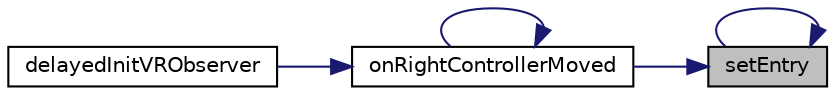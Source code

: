 digraph "setEntry"
{
 // LATEX_PDF_SIZE
  bgcolor="transparent";
  edge [fontname="Helvetica",fontsize="10",labelfontname="Helvetica",labelfontsize="10"];
  node [fontname="Helvetica",fontsize="10",shape=record];
  rankdir="RL";
  Node1 [label="setEntry",height=0.2,width=0.4,color="black", fillcolor="grey75", style="filled", fontcolor="black",tooltip=" "];
  Node1 -> Node2 [dir="back",color="midnightblue",fontsize="10",style="solid",fontname="Helvetica"];
  Node2 [label="onRightControllerMoved",height=0.2,width=0.4,color="black",URL="$class_p_r_i_s_m_1_1_straight_needle_insertion_logic.html#a3634ff4fb8d67cfd0d14c6008deacc9b",tooltip=" "];
  Node2 -> Node3 [dir="back",color="midnightblue",fontsize="10",style="solid",fontname="Helvetica"];
  Node3 [label="delayedInitVRObserver",height=0.2,width=0.4,color="black",URL="$class_p_r_i_s_m_1_1_straight_needle_insertion_logic.html#af0ccacbefaa58e984038a12bdaca2aae",tooltip=" "];
  Node2 -> Node2 [dir="back",color="midnightblue",fontsize="10",style="solid",fontname="Helvetica"];
  Node1 -> Node1 [dir="back",color="midnightblue",fontsize="10",style="solid",fontname="Helvetica"];
}
